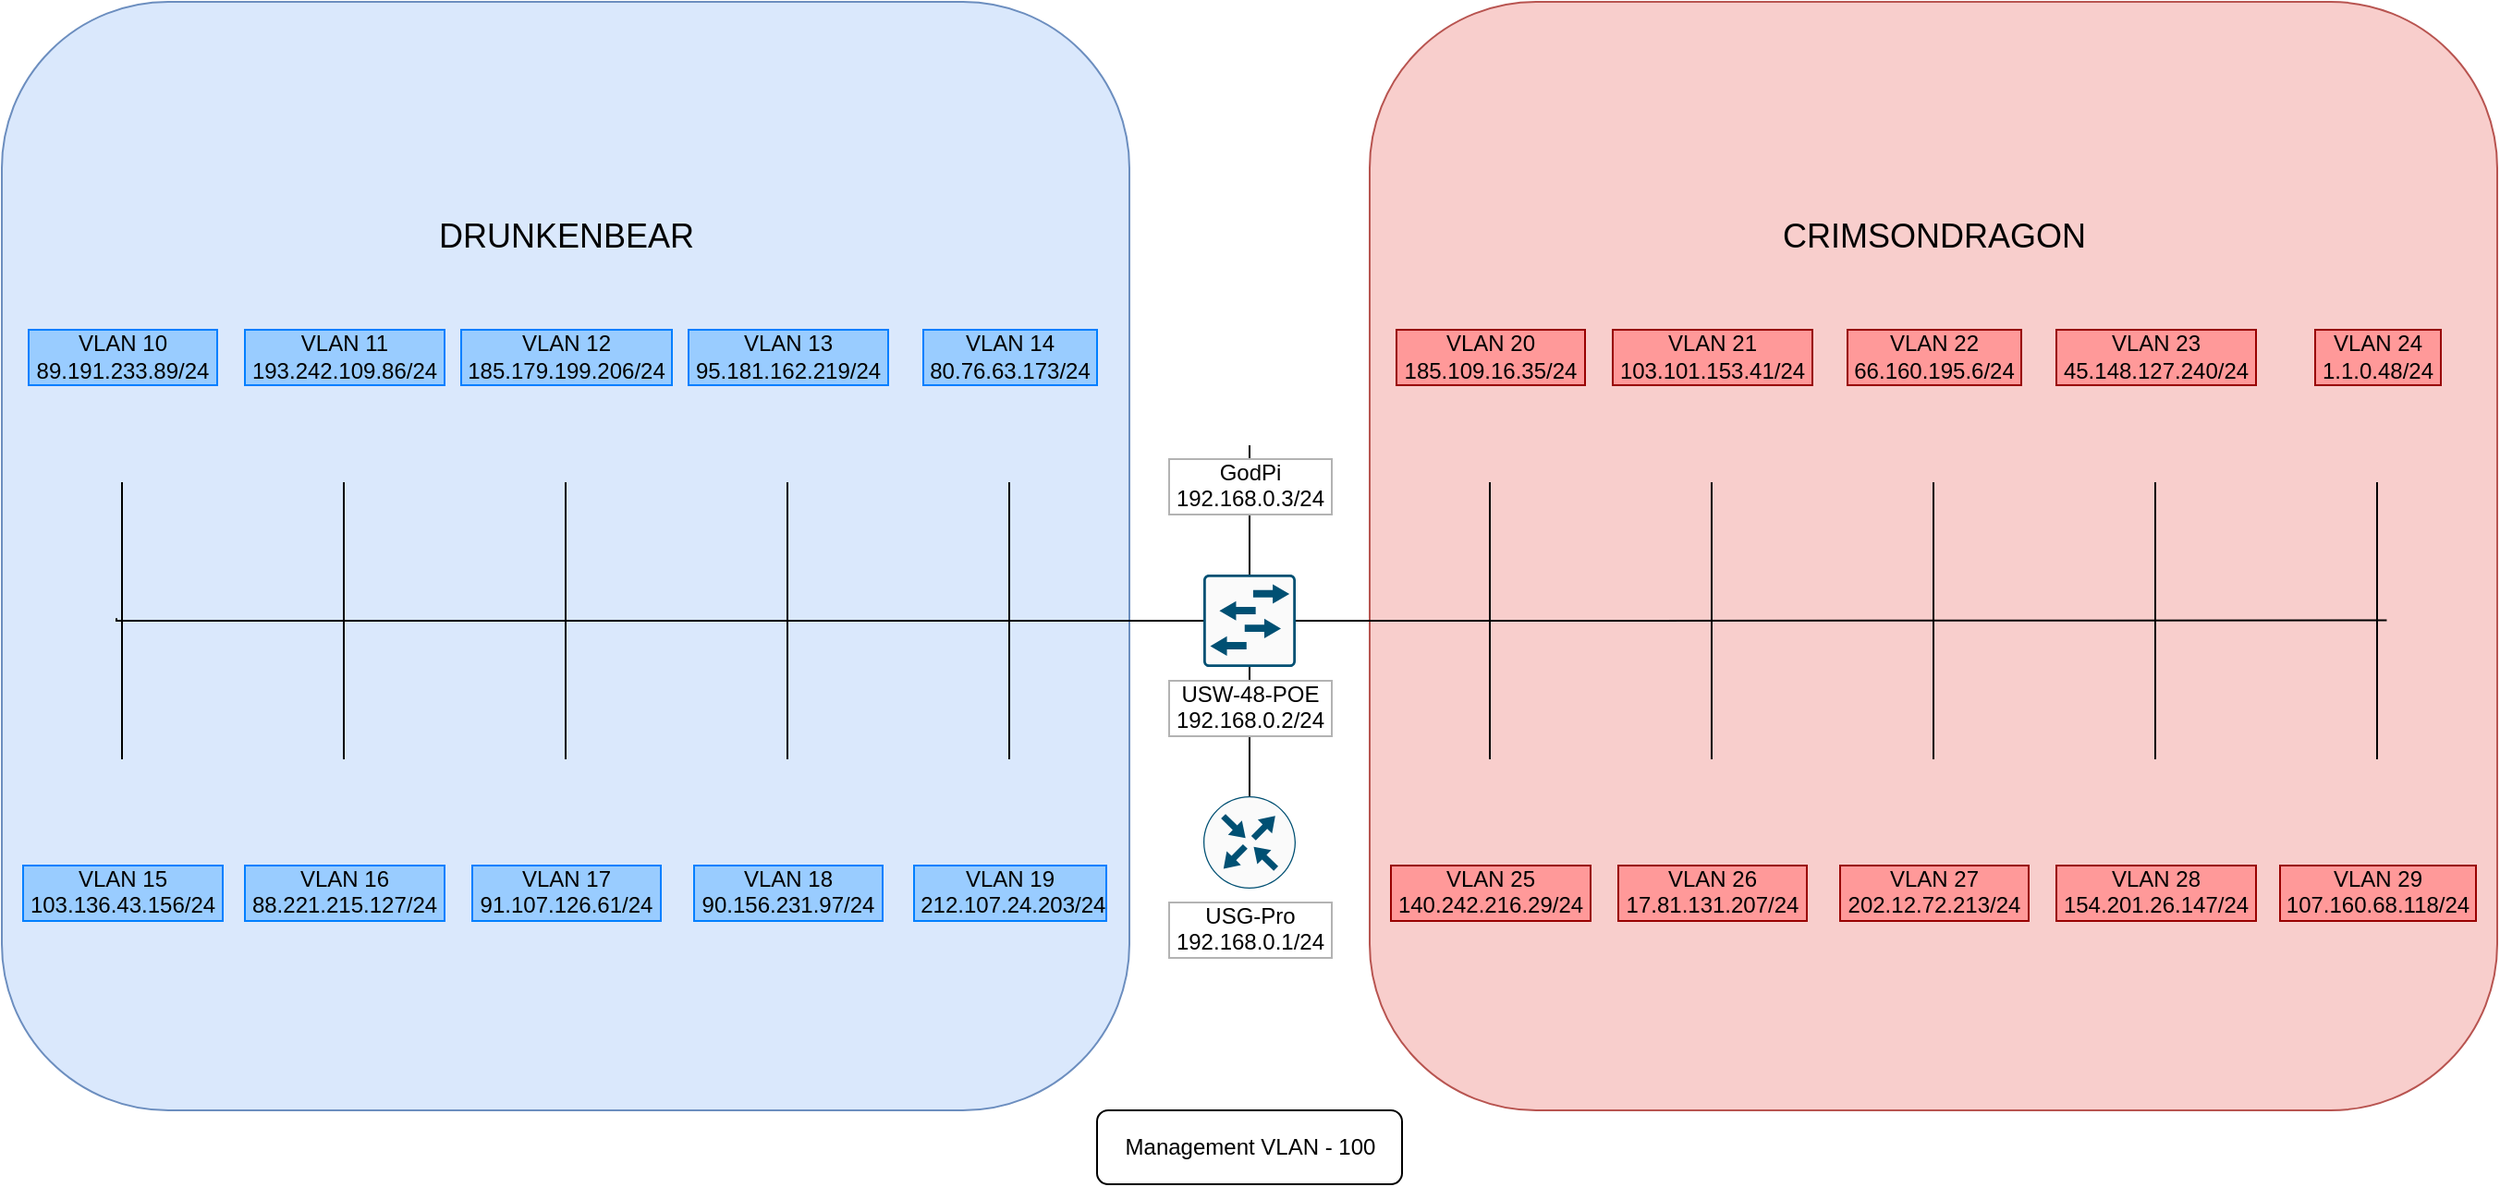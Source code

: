 <mxfile version="15.3.1" type="github">
  <diagram id="C8_kxAK0KzZd8ScJWdYP" name="Page-1">
    <mxGraphModel dx="2544" dy="1124" grid="1" gridSize="10" guides="1" tooltips="1" connect="1" arrows="1" fold="1" page="1" pageScale="1" pageWidth="850" pageHeight="1100" math="0" shadow="0">
      <root>
        <mxCell id="0" />
        <mxCell id="1" parent="0" />
        <mxCell id="q_evUdxcSX7wJStd2-a_-82" value="" style="rounded=1;whiteSpace=wrap;html=1;labelBackgroundColor=#FF9999;fillColor=#f8cecc;strokeColor=#b85450;" vertex="1" parent="1">
          <mxGeometry x="490" y="30" width="610" height="600" as="geometry" />
        </mxCell>
        <mxCell id="q_evUdxcSX7wJStd2-a_-81" value="" style="rounded=1;whiteSpace=wrap;html=1;labelBackgroundColor=#FF9999;fillColor=#dae8fc;strokeColor=#6c8ebf;" vertex="1" parent="1">
          <mxGeometry x="-250" y="30" width="610" height="600" as="geometry" />
        </mxCell>
        <mxCell id="q_evUdxcSX7wJStd2-a_-83" style="edgeStyle=orthogonalEdgeStyle;rounded=0;orthogonalLoop=1;jettySize=auto;html=1;exitX=0;exitY=0.5;exitDx=0;exitDy=0;exitPerimeter=0;endArrow=none;endFill=0;" edge="1" parent="1" source="q_evUdxcSX7wJStd2-a_-2">
          <mxGeometry relative="1" as="geometry">
            <mxPoint x="-188" y="363.667" as="targetPoint" />
            <Array as="points">
              <mxPoint x="-188" y="365" />
            </Array>
          </mxGeometry>
        </mxCell>
        <mxCell id="q_evUdxcSX7wJStd2-a_-98" style="edgeStyle=orthogonalEdgeStyle;rounded=0;orthogonalLoop=1;jettySize=auto;html=1;exitX=1;exitY=0.5;exitDx=0;exitDy=0;exitPerimeter=0;endArrow=none;endFill=0;entryX=0.902;entryY=0.558;entryDx=0;entryDy=0;entryPerimeter=0;" edge="1" parent="1" source="q_evUdxcSX7wJStd2-a_-2" target="q_evUdxcSX7wJStd2-a_-82">
          <mxGeometry relative="1" as="geometry">
            <mxPoint x="1030" y="365" as="targetPoint" />
          </mxGeometry>
        </mxCell>
        <mxCell id="q_evUdxcSX7wJStd2-a_-10" style="edgeStyle=orthogonalEdgeStyle;rounded=0;orthogonalLoop=1;jettySize=auto;html=1;exitX=0.5;exitY=0;exitDx=0;exitDy=0;exitPerimeter=0;entryX=0.5;entryY=1;entryDx=0;entryDy=0;entryPerimeter=0;endArrow=none;endFill=0;labelBorderColor=#B3B3B3;" edge="1" parent="1" source="q_evUdxcSX7wJStd2-a_-4" target="q_evUdxcSX7wJStd2-a_-2">
          <mxGeometry relative="1" as="geometry" />
        </mxCell>
        <mxCell id="q_evUdxcSX7wJStd2-a_-4" value="USG-Pro&lt;br&gt;&amp;nbsp;192.168.0.1/24&amp;nbsp;" style="sketch=0;points=[[0.5,0,0],[1,0.5,0],[0.5,1,0],[0,0.5,0],[0.145,0.145,0],[0.856,0.145,0],[0.855,0.856,0],[0.145,0.855,0]];verticalLabelPosition=bottom;html=1;verticalAlign=top;aspect=fixed;align=center;pointerEvents=1;shape=mxgraph.cisco19.rect;prIcon=router;fillColor=#FAFAFA;strokeColor=#005073;labelBorderColor=#B3B3B3;" vertex="1" parent="1">
          <mxGeometry x="400" y="460" width="50" height="50" as="geometry" />
        </mxCell>
        <mxCell id="q_evUdxcSX7wJStd2-a_-8" value="DRUNKENBEAR" style="shape=image;html=1;verticalAlign=top;verticalLabelPosition=bottom;labelBackgroundColor=none;imageAspect=0;aspect=fixed;image=https://cdn0.iconfinder.com/data/icons/195-flat-flag-psd-icons/70/Russia.png;fontSize=18;" vertex="1" parent="1">
          <mxGeometry x="20" y="70" width="70" height="70" as="geometry" />
        </mxCell>
        <mxCell id="q_evUdxcSX7wJStd2-a_-9" value="CRIMSONDRAGON" style="shape=image;html=1;verticalAlign=top;verticalLabelPosition=bottom;labelBackgroundColor=none;imageAspect=0;aspect=fixed;image=https://cdn0.iconfinder.com/data/icons/195-flat-flag-psd-icons/70/China.png;fontSize=18;" vertex="1" parent="1">
          <mxGeometry x="760" y="70" width="70" height="70" as="geometry" />
        </mxCell>
        <mxCell id="q_evUdxcSX7wJStd2-a_-27" value="VLAN 12&lt;br&gt;&amp;nbsp;185.179.199.206/24&amp;nbsp;" style="shape=image;html=1;verticalAlign=bottom;verticalLabelPosition=top;labelBackgroundColor=#99CCFF;imageAspect=0;aspect=fixed;image=https://cdn4.iconfinder.com/data/icons/logos-and-brands-1/512/272_Raspberry_Pi_logo-128.png;spacing=2;labelBorderColor=#007FFF;labelPosition=center;align=center;" vertex="1" parent="1">
          <mxGeometry x="30" y="240" width="50" height="50" as="geometry" />
        </mxCell>
        <mxCell id="q_evUdxcSX7wJStd2-a_-54" value="VLAN 13&lt;br&gt;&amp;nbsp;95.181.162.219/24&amp;nbsp;" style="shape=image;html=1;verticalAlign=bottom;verticalLabelPosition=top;labelBackgroundColor=#99CCFF;imageAspect=0;aspect=fixed;image=https://cdn4.iconfinder.com/data/icons/logos-and-brands-1/512/272_Raspberry_Pi_logo-128.png;spacing=2;labelBorderColor=#007FFF;labelPosition=center;align=center;" vertex="1" parent="1">
          <mxGeometry x="150" y="240" width="50" height="50" as="geometry" />
        </mxCell>
        <mxCell id="q_evUdxcSX7wJStd2-a_-55" value="VLAN 14&lt;br&gt;&amp;nbsp;80.76.63.173/24&amp;nbsp;" style="shape=image;html=1;verticalAlign=bottom;verticalLabelPosition=top;labelBackgroundColor=#99CCFF;imageAspect=0;aspect=fixed;image=https://cdn4.iconfinder.com/data/icons/logos-and-brands-1/512/272_Raspberry_Pi_logo-128.png;spacing=2;labelBorderColor=#007FFF;labelPosition=center;align=center;" vertex="1" parent="1">
          <mxGeometry x="270" y="240" width="50" height="50" as="geometry" />
        </mxCell>
        <mxCell id="q_evUdxcSX7wJStd2-a_-56" value="&amp;nbsp;VLAN 11&amp;nbsp;&lt;br&gt;&amp;nbsp;193.242.109.86/24&amp;nbsp;" style="shape=image;html=1;verticalAlign=bottom;verticalLabelPosition=top;labelBackgroundColor=#99CCFF;imageAspect=0;aspect=fixed;image=https://cdn4.iconfinder.com/data/icons/logos-and-brands-1/512/272_Raspberry_Pi_logo-128.png;spacing=2;labelBorderColor=#007FFF;labelPosition=center;align=center;" vertex="1" parent="1">
          <mxGeometry x="-90" y="240" width="50" height="50" as="geometry" />
        </mxCell>
        <mxCell id="q_evUdxcSX7wJStd2-a_-57" value="&amp;nbsp;VLAN 10&amp;nbsp;&lt;br&gt;&amp;nbsp;89.191.233.89/24&amp;nbsp;" style="shape=image;html=1;verticalAlign=bottom;verticalLabelPosition=top;labelBackgroundColor=#99CCFF;imageAspect=0;aspect=fixed;image=https://cdn4.iconfinder.com/data/icons/logos-and-brands-1/512/272_Raspberry_Pi_logo-128.png;spacing=2;labelBorderColor=#007FFF;labelPosition=center;align=center;" vertex="1" parent="1">
          <mxGeometry x="-210" y="240" width="50" height="50" as="geometry" />
        </mxCell>
        <mxCell id="q_evUdxcSX7wJStd2-a_-88" style="edgeStyle=orthogonalEdgeStyle;rounded=0;orthogonalLoop=1;jettySize=auto;html=1;endArrow=none;endFill=0;" edge="1" parent="1" source="q_evUdxcSX7wJStd2-a_-58" target="q_evUdxcSX7wJStd2-a_-27">
          <mxGeometry relative="1" as="geometry" />
        </mxCell>
        <mxCell id="q_evUdxcSX7wJStd2-a_-58" value="VLAN 17&lt;br&gt;&amp;nbsp;91.107.126.61/24&amp;nbsp;" style="shape=image;html=1;verticalAlign=top;verticalLabelPosition=bottom;labelBackgroundColor=#99CCFF;imageAspect=0;aspect=fixed;image=https://cdn4.iconfinder.com/data/icons/logos-and-brands-1/512/272_Raspberry_Pi_logo-128.png;spacing=2;labelBorderColor=#007FFF;" vertex="1" parent="1">
          <mxGeometry x="30" y="440" width="50" height="50" as="geometry" />
        </mxCell>
        <mxCell id="q_evUdxcSX7wJStd2-a_-89" style="edgeStyle=orthogonalEdgeStyle;rounded=0;orthogonalLoop=1;jettySize=auto;html=1;exitX=0.5;exitY=0;exitDx=0;exitDy=0;endArrow=none;endFill=0;" edge="1" parent="1" source="q_evUdxcSX7wJStd2-a_-59" target="q_evUdxcSX7wJStd2-a_-54">
          <mxGeometry relative="1" as="geometry" />
        </mxCell>
        <mxCell id="q_evUdxcSX7wJStd2-a_-59" value="VLAN 18&lt;br&gt;&amp;nbsp;90.156.231.97/24&amp;nbsp;" style="shape=image;html=1;verticalAlign=top;verticalLabelPosition=bottom;labelBackgroundColor=#99CCFF;imageAspect=0;aspect=fixed;image=https://cdn4.iconfinder.com/data/icons/logos-and-brands-1/512/272_Raspberry_Pi_logo-128.png;spacing=2;labelBorderColor=#007FFF;" vertex="1" parent="1">
          <mxGeometry x="150" y="440" width="50" height="50" as="geometry" />
        </mxCell>
        <mxCell id="q_evUdxcSX7wJStd2-a_-91" style="edgeStyle=orthogonalEdgeStyle;rounded=0;orthogonalLoop=1;jettySize=auto;html=1;exitX=0.5;exitY=0;exitDx=0;exitDy=0;endArrow=none;endFill=0;" edge="1" parent="1" source="q_evUdxcSX7wJStd2-a_-60" target="q_evUdxcSX7wJStd2-a_-55">
          <mxGeometry relative="1" as="geometry" />
        </mxCell>
        <mxCell id="q_evUdxcSX7wJStd2-a_-60" value="VLAN 19&lt;br&gt;&amp;nbsp;212.107.24.203/24" style="shape=image;html=1;verticalAlign=top;verticalLabelPosition=bottom;labelBackgroundColor=#99CCFF;imageAspect=0;aspect=fixed;image=https://cdn4.iconfinder.com/data/icons/logos-and-brands-1/512/272_Raspberry_Pi_logo-128.png;spacing=2;labelBorderColor=#007FFF;" vertex="1" parent="1">
          <mxGeometry x="270" y="440" width="50" height="50" as="geometry" />
        </mxCell>
        <mxCell id="q_evUdxcSX7wJStd2-a_-87" style="edgeStyle=orthogonalEdgeStyle;rounded=0;orthogonalLoop=1;jettySize=auto;html=1;endArrow=none;endFill=0;" edge="1" parent="1" source="q_evUdxcSX7wJStd2-a_-61" target="q_evUdxcSX7wJStd2-a_-56">
          <mxGeometry relative="1" as="geometry" />
        </mxCell>
        <mxCell id="q_evUdxcSX7wJStd2-a_-61" value="VLAN 16&lt;br&gt;&amp;nbsp;88.221.215.127/24&amp;nbsp;" style="shape=image;html=1;verticalAlign=top;verticalLabelPosition=bottom;labelBackgroundColor=#99CCFF;imageAspect=0;aspect=fixed;image=https://cdn4.iconfinder.com/data/icons/logos-and-brands-1/512/272_Raspberry_Pi_logo-128.png;spacing=2;labelBorderColor=#007FFF;" vertex="1" parent="1">
          <mxGeometry x="-90" y="440" width="50" height="50" as="geometry" />
        </mxCell>
        <mxCell id="q_evUdxcSX7wJStd2-a_-86" style="edgeStyle=orthogonalEdgeStyle;rounded=0;orthogonalLoop=1;jettySize=auto;html=1;endArrow=none;endFill=0;" edge="1" parent="1" source="q_evUdxcSX7wJStd2-a_-62" target="q_evUdxcSX7wJStd2-a_-57">
          <mxGeometry relative="1" as="geometry" />
        </mxCell>
        <mxCell id="q_evUdxcSX7wJStd2-a_-62" value="VLAN 15&lt;br&gt;&amp;nbsp;103.136.43.156/24&amp;nbsp;" style="shape=image;html=1;verticalAlign=top;verticalLabelPosition=bottom;labelBackgroundColor=#99CCFF;imageAspect=0;aspect=fixed;image=https://cdn4.iconfinder.com/data/icons/logos-and-brands-1/512/272_Raspberry_Pi_logo-128.png;spacing=2;labelBorderColor=#007FFF;" vertex="1" parent="1">
          <mxGeometry x="-210" y="440" width="50" height="50" as="geometry" />
        </mxCell>
        <mxCell id="q_evUdxcSX7wJStd2-a_-71" value="VLAN 22&lt;br&gt;&amp;nbsp;66.160.195.6/24&amp;nbsp;" style="shape=image;html=1;verticalAlign=bottom;verticalLabelPosition=top;labelBackgroundColor=#FF9999;imageAspect=0;aspect=fixed;image=https://cdn4.iconfinder.com/data/icons/logos-and-brands-1/512/272_Raspberry_Pi_logo-128.png;spacing=2;labelBorderColor=#990000;labelPosition=center;align=center;" vertex="1" parent="1">
          <mxGeometry x="770" y="240" width="50" height="50" as="geometry" />
        </mxCell>
        <mxCell id="q_evUdxcSX7wJStd2-a_-72" value="VLAN 23&lt;br&gt;&amp;nbsp;45.148.127.240/24&amp;nbsp;" style="shape=image;html=1;verticalAlign=bottom;verticalLabelPosition=top;labelBackgroundColor=#FF9999;imageAspect=0;aspect=fixed;image=https://cdn4.iconfinder.com/data/icons/logos-and-brands-1/512/272_Raspberry_Pi_logo-128.png;spacing=2;labelBorderColor=#990000;labelPosition=center;align=center;" vertex="1" parent="1">
          <mxGeometry x="890" y="240" width="50" height="50" as="geometry" />
        </mxCell>
        <mxCell id="q_evUdxcSX7wJStd2-a_-73" value="VLAN 24&lt;br&gt;&amp;nbsp;1.1.0.48/24&amp;nbsp;" style="shape=image;html=1;verticalAlign=bottom;verticalLabelPosition=top;labelBackgroundColor=#FF9999;imageAspect=0;aspect=fixed;image=https://cdn4.iconfinder.com/data/icons/logos-and-brands-1/512/272_Raspberry_Pi_logo-128.png;spacing=2;labelBorderColor=#990000;labelPosition=center;align=center;" vertex="1" parent="1">
          <mxGeometry x="1010" y="240" width="50" height="50" as="geometry" />
        </mxCell>
        <mxCell id="q_evUdxcSX7wJStd2-a_-74" value="VLAN 21&lt;br&gt;&amp;nbsp;103.101.153.41/24&amp;nbsp;" style="shape=image;html=1;verticalAlign=bottom;verticalLabelPosition=top;labelBackgroundColor=#FF9999;imageAspect=0;aspect=fixed;image=https://cdn4.iconfinder.com/data/icons/logos-and-brands-1/512/272_Raspberry_Pi_logo-128.png;spacing=2;labelBorderColor=#990000;labelPosition=center;align=center;" vertex="1" parent="1">
          <mxGeometry x="650" y="240" width="50" height="50" as="geometry" />
        </mxCell>
        <mxCell id="q_evUdxcSX7wJStd2-a_-75" value="VLAN 20&lt;br&gt;&amp;nbsp;185.109.16.35/24&amp;nbsp;" style="shape=image;html=1;verticalAlign=bottom;verticalLabelPosition=top;labelBackgroundColor=#FF9999;imageAspect=0;aspect=fixed;image=https://cdn4.iconfinder.com/data/icons/logos-and-brands-1/512/272_Raspberry_Pi_logo-128.png;spacing=2;labelBorderColor=#990000;labelPosition=center;align=center;" vertex="1" parent="1">
          <mxGeometry x="530" y="240" width="50" height="50" as="geometry" />
        </mxCell>
        <mxCell id="q_evUdxcSX7wJStd2-a_-95" style="edgeStyle=orthogonalEdgeStyle;rounded=0;orthogonalLoop=1;jettySize=auto;html=1;exitX=0.5;exitY=0;exitDx=0;exitDy=0;endArrow=none;endFill=0;" edge="1" parent="1" source="q_evUdxcSX7wJStd2-a_-76" target="q_evUdxcSX7wJStd2-a_-71">
          <mxGeometry relative="1" as="geometry" />
        </mxCell>
        <mxCell id="q_evUdxcSX7wJStd2-a_-76" value="VLAN 27&lt;br&gt;&amp;nbsp;202.12.72.213/24&amp;nbsp;" style="shape=image;html=1;verticalAlign=top;verticalLabelPosition=bottom;labelBackgroundColor=#FF9999;imageAspect=0;aspect=fixed;image=https://cdn4.iconfinder.com/data/icons/logos-and-brands-1/512/272_Raspberry_Pi_logo-128.png;spacing=2;labelBorderColor=#990000;" vertex="1" parent="1">
          <mxGeometry x="770" y="440" width="50" height="50" as="geometry" />
        </mxCell>
        <mxCell id="q_evUdxcSX7wJStd2-a_-96" style="edgeStyle=orthogonalEdgeStyle;rounded=0;orthogonalLoop=1;jettySize=auto;html=1;exitX=0.5;exitY=0;exitDx=0;exitDy=0;endArrow=none;endFill=0;" edge="1" parent="1" source="q_evUdxcSX7wJStd2-a_-77" target="q_evUdxcSX7wJStd2-a_-72">
          <mxGeometry relative="1" as="geometry" />
        </mxCell>
        <mxCell id="q_evUdxcSX7wJStd2-a_-77" value="VLAN 28&lt;br&gt;&amp;nbsp;154.201.26.147/24&amp;nbsp;" style="shape=image;html=1;verticalAlign=top;verticalLabelPosition=bottom;labelBackgroundColor=#FF9999;imageAspect=0;aspect=fixed;image=https://cdn4.iconfinder.com/data/icons/logos-and-brands-1/512/272_Raspberry_Pi_logo-128.png;spacing=2;labelBorderColor=#990000;" vertex="1" parent="1">
          <mxGeometry x="890" y="440" width="50" height="50" as="geometry" />
        </mxCell>
        <mxCell id="q_evUdxcSX7wJStd2-a_-97" style="edgeStyle=orthogonalEdgeStyle;rounded=0;orthogonalLoop=1;jettySize=auto;html=1;exitX=0.5;exitY=0;exitDx=0;exitDy=0;endArrow=none;endFill=0;" edge="1" parent="1" source="q_evUdxcSX7wJStd2-a_-78" target="q_evUdxcSX7wJStd2-a_-73">
          <mxGeometry relative="1" as="geometry" />
        </mxCell>
        <mxCell id="q_evUdxcSX7wJStd2-a_-78" value="VLAN 29&lt;br&gt;&amp;nbsp;107.160.68.118/24&amp;nbsp;" style="shape=image;html=1;verticalAlign=top;verticalLabelPosition=bottom;labelBackgroundColor=#FF9999;imageAspect=0;aspect=fixed;image=https://cdn4.iconfinder.com/data/icons/logos-and-brands-1/512/272_Raspberry_Pi_logo-128.png;spacing=2;labelBorderColor=#990000;" vertex="1" parent="1">
          <mxGeometry x="1010" y="440" width="50" height="50" as="geometry" />
        </mxCell>
        <mxCell id="q_evUdxcSX7wJStd2-a_-94" style="edgeStyle=orthogonalEdgeStyle;rounded=0;orthogonalLoop=1;jettySize=auto;html=1;exitX=0.5;exitY=0;exitDx=0;exitDy=0;endArrow=none;endFill=0;" edge="1" parent="1" source="q_evUdxcSX7wJStd2-a_-79" target="q_evUdxcSX7wJStd2-a_-74">
          <mxGeometry relative="1" as="geometry" />
        </mxCell>
        <mxCell id="q_evUdxcSX7wJStd2-a_-79" value="VLAN 26&lt;br&gt;&amp;nbsp;17.81.131.207/24&amp;nbsp;" style="shape=image;html=1;verticalAlign=top;verticalLabelPosition=bottom;labelBackgroundColor=#FF9999;imageAspect=0;aspect=fixed;image=https://cdn4.iconfinder.com/data/icons/logos-and-brands-1/512/272_Raspberry_Pi_logo-128.png;spacing=2;labelBorderColor=#990000;" vertex="1" parent="1">
          <mxGeometry x="650" y="440" width="50" height="50" as="geometry" />
        </mxCell>
        <mxCell id="q_evUdxcSX7wJStd2-a_-93" style="edgeStyle=orthogonalEdgeStyle;rounded=0;orthogonalLoop=1;jettySize=auto;html=1;exitX=0.5;exitY=0;exitDx=0;exitDy=0;endArrow=none;endFill=0;" edge="1" parent="1" source="q_evUdxcSX7wJStd2-a_-80" target="q_evUdxcSX7wJStd2-a_-75">
          <mxGeometry relative="1" as="geometry" />
        </mxCell>
        <mxCell id="q_evUdxcSX7wJStd2-a_-80" value="VLAN 25&lt;br&gt;&amp;nbsp;140.242.216.29/24&amp;nbsp;" style="shape=image;html=1;verticalAlign=top;verticalLabelPosition=bottom;labelBackgroundColor=#FF9999;imageAspect=0;aspect=fixed;image=https://cdn4.iconfinder.com/data/icons/logos-and-brands-1/512/272_Raspberry_Pi_logo-128.png;spacing=2;labelBorderColor=#990000;" vertex="1" parent="1">
          <mxGeometry x="530" y="440" width="50" height="50" as="geometry" />
        </mxCell>
        <mxCell id="q_evUdxcSX7wJStd2-a_-99" value="" style="edgeStyle=orthogonalEdgeStyle;rounded=0;orthogonalLoop=1;jettySize=auto;html=1;endArrow=none;endFill=0;labelBorderColor=#B3B3B3;" edge="1" parent="1" source="q_evUdxcSX7wJStd2-a_-2" target="q_evUdxcSX7wJStd2-a_-6">
          <mxGeometry relative="1" as="geometry" />
        </mxCell>
        <mxCell id="q_evUdxcSX7wJStd2-a_-2" value="USW-48-POE&lt;br&gt;&amp;nbsp;192.168.0.2/24&amp;nbsp;" style="sketch=0;points=[[0.015,0.015,0],[0.985,0.015,0],[0.985,0.985,0],[0.015,0.985,0],[0.25,0,0],[0.5,0,0],[0.75,0,0],[1,0.25,0],[1,0.5,0],[1,0.75,0],[0.75,1,0],[0.5,1,0],[0.25,1,0],[0,0.75,0],[0,0.5,0],[0,0.25,0]];verticalLabelPosition=bottom;html=1;verticalAlign=top;aspect=fixed;align=center;pointerEvents=1;shape=mxgraph.cisco19.rect;prIcon=l2_switch;fillColor=#FAFAFA;strokeColor=#005073;labelBackgroundColor=default;labelBorderColor=#B3B3B3;" vertex="1" parent="1">
          <mxGeometry x="400" y="340" width="50" height="50" as="geometry" />
        </mxCell>
        <mxCell id="q_evUdxcSX7wJStd2-a_-101" value="" style="edgeStyle=orthogonalEdgeStyle;rounded=0;orthogonalLoop=1;jettySize=auto;html=1;endArrow=none;endFill=0;" edge="1" parent="1" source="q_evUdxcSX7wJStd2-a_-6" target="q_evUdxcSX7wJStd2-a_-2">
          <mxGeometry relative="1" as="geometry" />
        </mxCell>
        <mxCell id="q_evUdxcSX7wJStd2-a_-6" value="GodPi&lt;br&gt;&amp;nbsp;192.168.0.3/24&amp;nbsp;" style="shape=image;html=1;verticalAlign=top;verticalLabelPosition=bottom;labelBackgroundColor=default;imageAspect=0;aspect=fixed;image=https://cdn4.iconfinder.com/data/icons/logos-and-brands/512/272_Raspberry_Pi_logo-128.png;imageBackground=none;labelBorderColor=#B3B3B3;" vertex="1" parent="1">
          <mxGeometry x="400" y="220" width="50" height="50" as="geometry" />
        </mxCell>
        <mxCell id="q_evUdxcSX7wJStd2-a_-100" value="Management VLAN - 100" style="rounded=1;whiteSpace=wrap;html=1;labelBackgroundColor=default;" vertex="1" parent="1">
          <mxGeometry x="342.5" y="630" width="165" height="40" as="geometry" />
        </mxCell>
      </root>
    </mxGraphModel>
  </diagram>
</mxfile>
